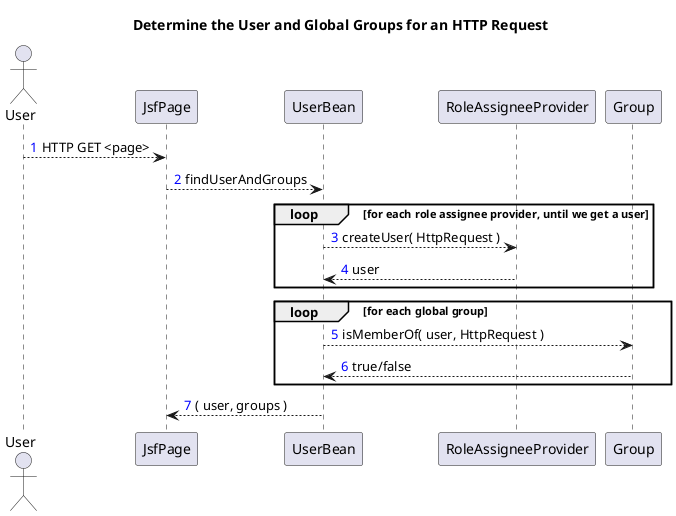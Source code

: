 @startuml

title Determine the User and Global Groups for an HTTP Request
autonumber "<font color=blue>"

actor User
participant JsfPage
participant UserBean
participant RoleAssigneeProvider
participant Group

User --> JsfPage: HTTP GET <page>
JsfPage --> UserBean: findUserAndGroups

loop for each role assignee provider, until we get a user
  UserBean --> RoleAssigneeProvider : createUser( HttpRequest )
  RoleAssigneeProvider --> UserBean : user
end loop

loop for each global group
  UserBean --> Group : isMemberOf( user, HttpRequest )
  Group --> UserBean : true/false
end loop

UserBean --> JsfPage: ( user, groups )


@enduml